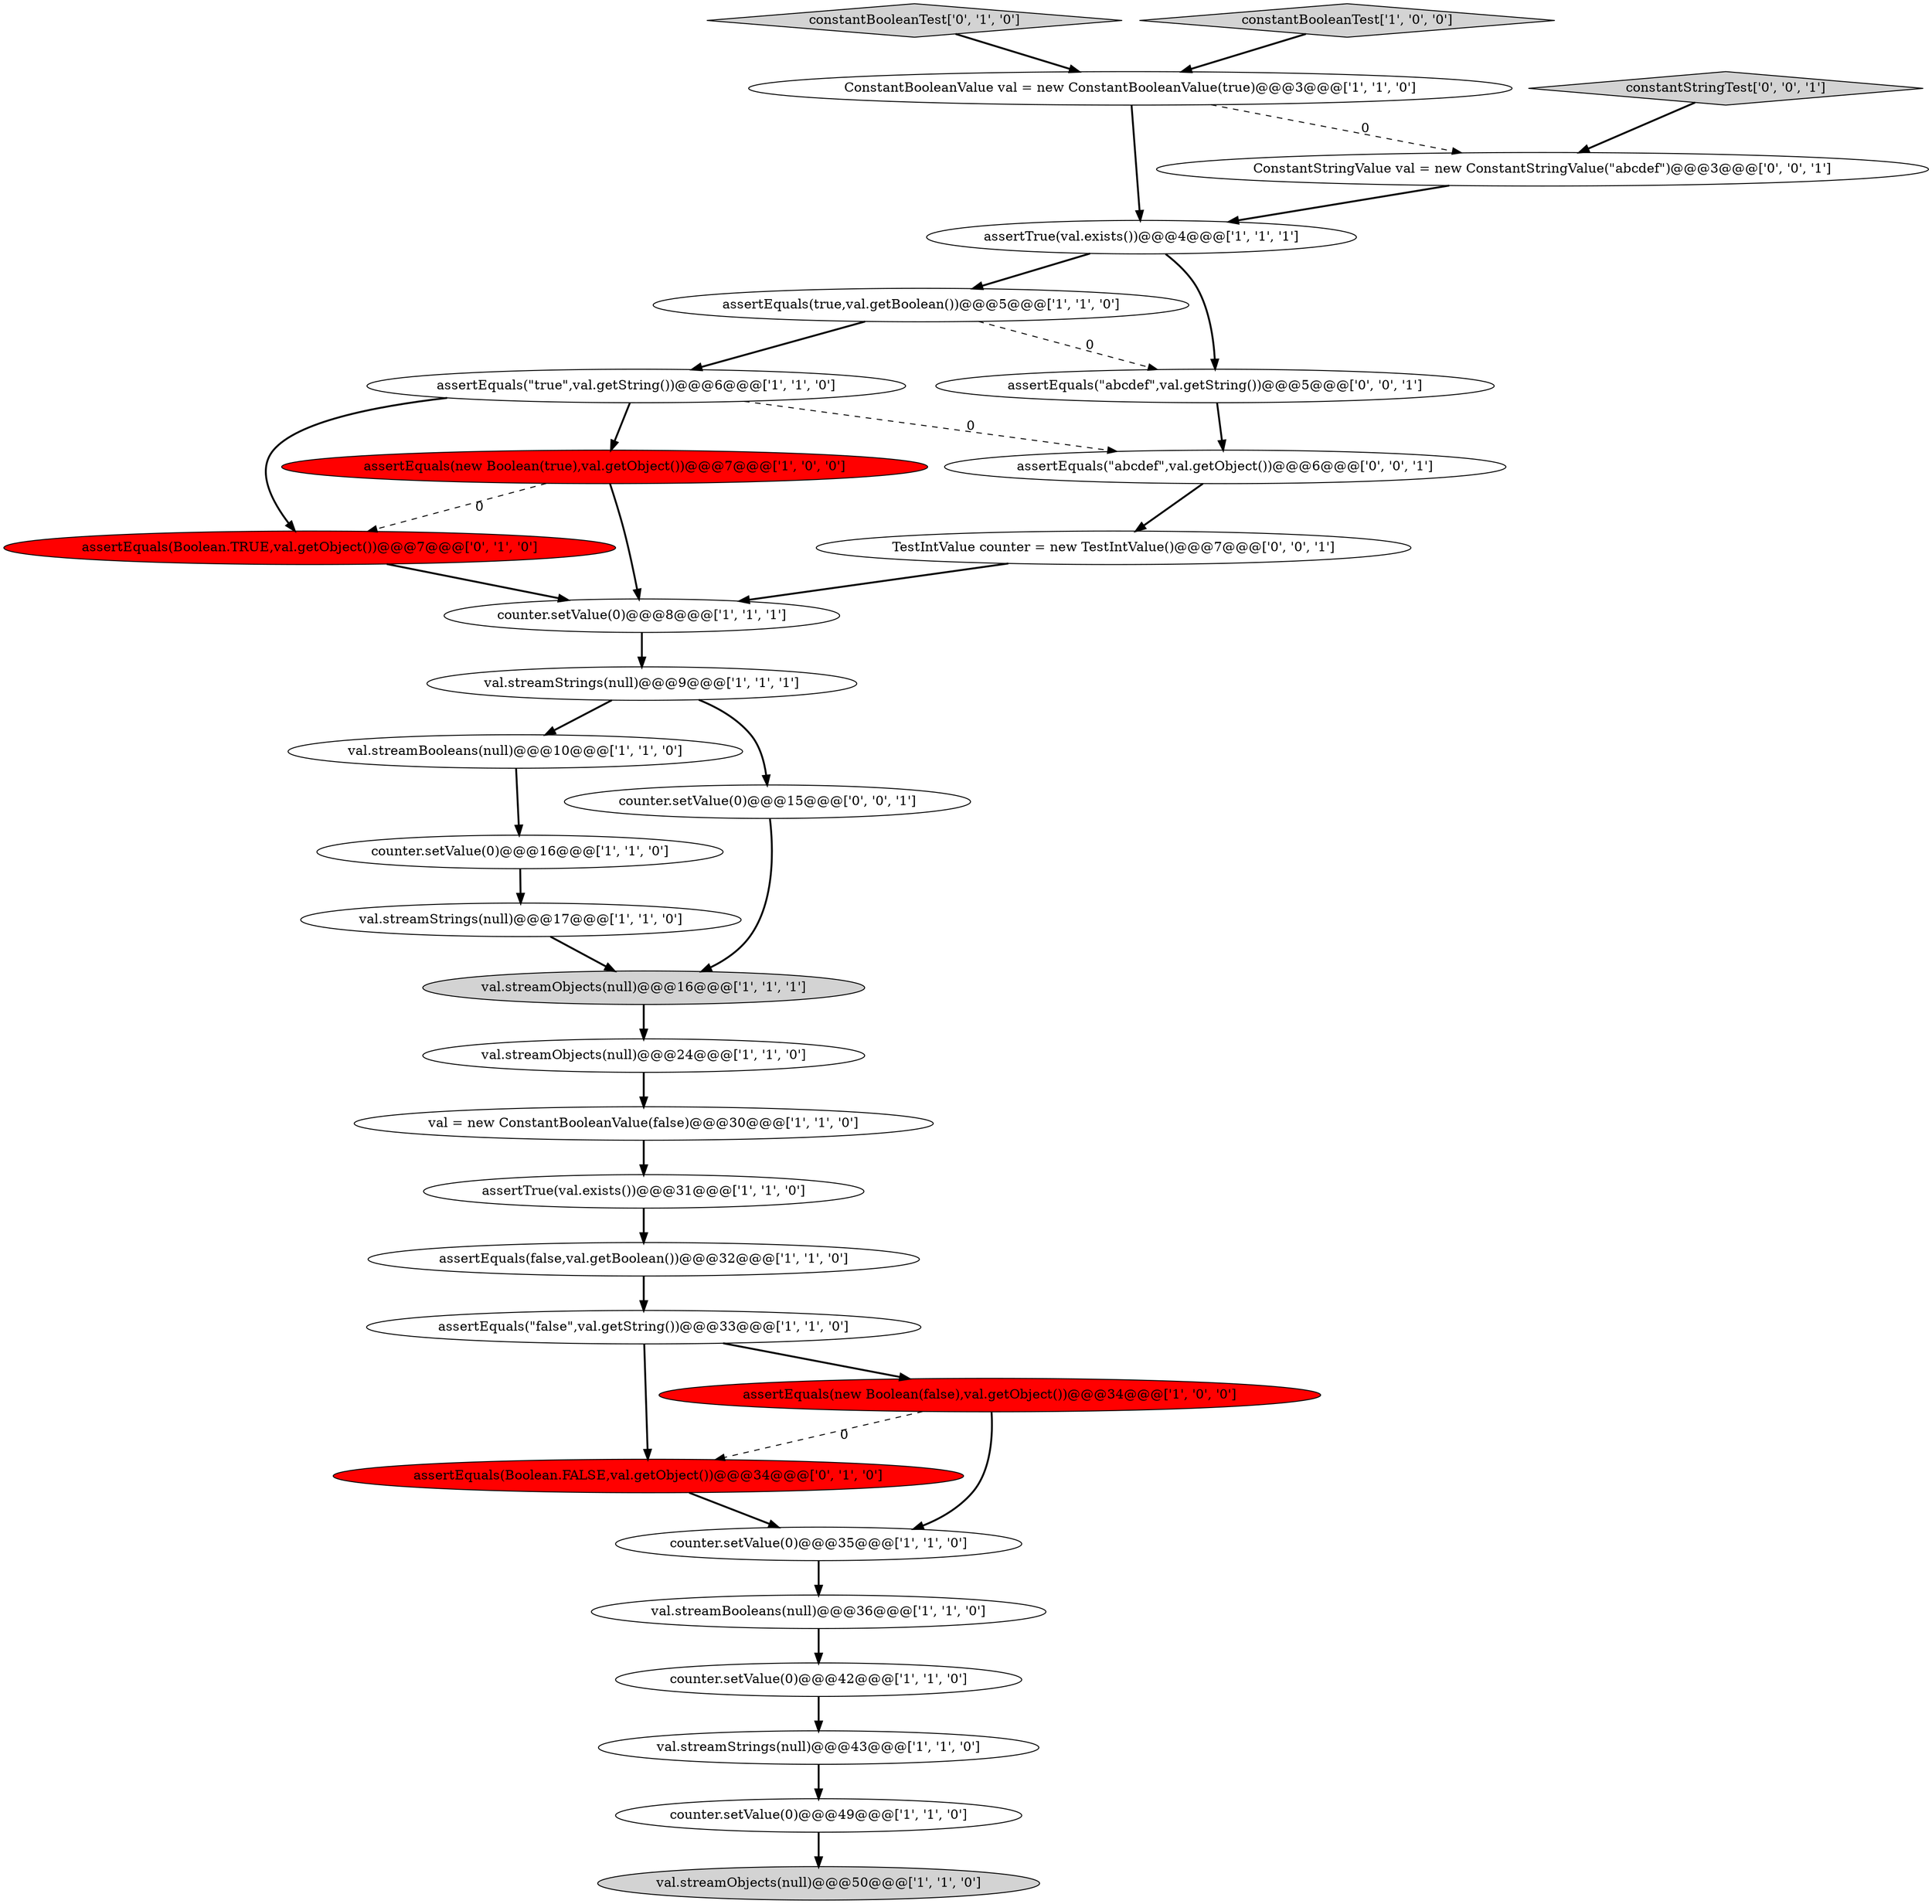digraph {
25 [style = filled, label = "constantBooleanTest['0', '1', '0']", fillcolor = lightgray, shape = diamond image = "AAA0AAABBB2BBB"];
24 [style = filled, label = "assertEquals(Boolean.TRUE,val.getObject())@@@7@@@['0', '1', '0']", fillcolor = red, shape = ellipse image = "AAA1AAABBB2BBB"];
19 [style = filled, label = "val.streamBooleans(null)@@@10@@@['1', '1', '0']", fillcolor = white, shape = ellipse image = "AAA0AAABBB1BBB"];
15 [style = filled, label = "val.streamStrings(null)@@@43@@@['1', '1', '0']", fillcolor = white, shape = ellipse image = "AAA0AAABBB1BBB"];
31 [style = filled, label = "assertEquals(\"abcdef\",val.getObject())@@@6@@@['0', '0', '1']", fillcolor = white, shape = ellipse image = "AAA0AAABBB3BBB"];
9 [style = filled, label = "counter.setValue(0)@@@42@@@['1', '1', '0']", fillcolor = white, shape = ellipse image = "AAA0AAABBB1BBB"];
29 [style = filled, label = "constantStringTest['0', '0', '1']", fillcolor = lightgray, shape = diamond image = "AAA0AAABBB3BBB"];
21 [style = filled, label = "assertEquals(\"false\",val.getString())@@@33@@@['1', '1', '0']", fillcolor = white, shape = ellipse image = "AAA0AAABBB1BBB"];
0 [style = filled, label = "ConstantBooleanValue val = new ConstantBooleanValue(true)@@@3@@@['1', '1', '0']", fillcolor = white, shape = ellipse image = "AAA0AAABBB1BBB"];
12 [style = filled, label = "val.streamStrings(null)@@@9@@@['1', '1', '1']", fillcolor = white, shape = ellipse image = "AAA0AAABBB1BBB"];
28 [style = filled, label = "ConstantStringValue val = new ConstantStringValue(\"abcdef\")@@@3@@@['0', '0', '1']", fillcolor = white, shape = ellipse image = "AAA0AAABBB3BBB"];
32 [style = filled, label = "counter.setValue(0)@@@15@@@['0', '0', '1']", fillcolor = white, shape = ellipse image = "AAA0AAABBB3BBB"];
2 [style = filled, label = "val.streamObjects(null)@@@16@@@['1', '1', '1']", fillcolor = lightgray, shape = ellipse image = "AAA0AAABBB1BBB"];
14 [style = filled, label = "val.streamStrings(null)@@@17@@@['1', '1', '0']", fillcolor = white, shape = ellipse image = "AAA0AAABBB1BBB"];
18 [style = filled, label = "counter.setValue(0)@@@35@@@['1', '1', '0']", fillcolor = white, shape = ellipse image = "AAA0AAABBB1BBB"];
7 [style = filled, label = "val.streamBooleans(null)@@@36@@@['1', '1', '0']", fillcolor = white, shape = ellipse image = "AAA0AAABBB1BBB"];
16 [style = filled, label = "assertTrue(val.exists())@@@4@@@['1', '1', '1']", fillcolor = white, shape = ellipse image = "AAA0AAABBB1BBB"];
6 [style = filled, label = "counter.setValue(0)@@@49@@@['1', '1', '0']", fillcolor = white, shape = ellipse image = "AAA0AAABBB1BBB"];
17 [style = filled, label = "val.streamObjects(null)@@@50@@@['1', '1', '0']", fillcolor = lightgray, shape = ellipse image = "AAA0AAABBB1BBB"];
10 [style = filled, label = "counter.setValue(0)@@@16@@@['1', '1', '0']", fillcolor = white, shape = ellipse image = "AAA0AAABBB1BBB"];
1 [style = filled, label = "constantBooleanTest['1', '0', '0']", fillcolor = lightgray, shape = diamond image = "AAA0AAABBB1BBB"];
5 [style = filled, label = "assertTrue(val.exists())@@@31@@@['1', '1', '0']", fillcolor = white, shape = ellipse image = "AAA0AAABBB1BBB"];
4 [style = filled, label = "val.streamObjects(null)@@@24@@@['1', '1', '0']", fillcolor = white, shape = ellipse image = "AAA0AAABBB1BBB"];
8 [style = filled, label = "assertEquals(false,val.getBoolean())@@@32@@@['1', '1', '0']", fillcolor = white, shape = ellipse image = "AAA0AAABBB1BBB"];
13 [style = filled, label = "assertEquals(new Boolean(true),val.getObject())@@@7@@@['1', '0', '0']", fillcolor = red, shape = ellipse image = "AAA1AAABBB1BBB"];
22 [style = filled, label = "val = new ConstantBooleanValue(false)@@@30@@@['1', '1', '0']", fillcolor = white, shape = ellipse image = "AAA0AAABBB1BBB"];
11 [style = filled, label = "assertEquals(true,val.getBoolean())@@@5@@@['1', '1', '0']", fillcolor = white, shape = ellipse image = "AAA0AAABBB1BBB"];
26 [style = filled, label = "assertEquals(Boolean.FALSE,val.getObject())@@@34@@@['0', '1', '0']", fillcolor = red, shape = ellipse image = "AAA1AAABBB2BBB"];
3 [style = filled, label = "assertEquals(new Boolean(false),val.getObject())@@@34@@@['1', '0', '0']", fillcolor = red, shape = ellipse image = "AAA1AAABBB1BBB"];
23 [style = filled, label = "counter.setValue(0)@@@8@@@['1', '1', '1']", fillcolor = white, shape = ellipse image = "AAA0AAABBB1BBB"];
27 [style = filled, label = "TestIntValue counter = new TestIntValue()@@@7@@@['0', '0', '1']", fillcolor = white, shape = ellipse image = "AAA0AAABBB3BBB"];
30 [style = filled, label = "assertEquals(\"abcdef\",val.getString())@@@5@@@['0', '0', '1']", fillcolor = white, shape = ellipse image = "AAA0AAABBB3BBB"];
20 [style = filled, label = "assertEquals(\"true\",val.getString())@@@6@@@['1', '1', '0']", fillcolor = white, shape = ellipse image = "AAA0AAABBB1BBB"];
25->0 [style = bold, label=""];
6->17 [style = bold, label=""];
11->20 [style = bold, label=""];
5->8 [style = bold, label=""];
0->16 [style = bold, label=""];
20->13 [style = bold, label=""];
16->11 [style = bold, label=""];
3->26 [style = dashed, label="0"];
10->14 [style = bold, label=""];
20->31 [style = dashed, label="0"];
12->32 [style = bold, label=""];
19->10 [style = bold, label=""];
15->6 [style = bold, label=""];
1->0 [style = bold, label=""];
0->28 [style = dashed, label="0"];
2->4 [style = bold, label=""];
28->16 [style = bold, label=""];
22->5 [style = bold, label=""];
32->2 [style = bold, label=""];
3->18 [style = bold, label=""];
29->28 [style = bold, label=""];
7->9 [style = bold, label=""];
21->26 [style = bold, label=""];
13->24 [style = dashed, label="0"];
31->27 [style = bold, label=""];
30->31 [style = bold, label=""];
9->15 [style = bold, label=""];
16->30 [style = bold, label=""];
13->23 [style = bold, label=""];
8->21 [style = bold, label=""];
23->12 [style = bold, label=""];
14->2 [style = bold, label=""];
27->23 [style = bold, label=""];
11->30 [style = dashed, label="0"];
12->19 [style = bold, label=""];
18->7 [style = bold, label=""];
20->24 [style = bold, label=""];
4->22 [style = bold, label=""];
21->3 [style = bold, label=""];
26->18 [style = bold, label=""];
24->23 [style = bold, label=""];
}

